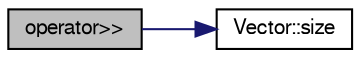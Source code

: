 digraph "operator&gt;&gt;"
{
 // LATEX_PDF_SIZE
  edge [fontname="FreeSans",fontsize="10",labelfontname="FreeSans",labelfontsize="10"];
  node [fontname="FreeSans",fontsize="10",shape=record];
  rankdir="LR";
  Node1 [label="operator\>\>",height=0.2,width=0.4,color="black", fillcolor="grey75", style="filled", fontcolor="black",tooltip="Funkcja przeciazajaca operator wczytywania ze strumienia do wektora, wczytuje sekwencje obiektow zapi..."];
  Node1 -> Node2 [color="midnightblue",fontsize="10",style="solid",fontname="FreeSans"];
  Node2 [label="Vector::size",height=0.2,width=0.4,color="black", fillcolor="white", style="filled",URL="$a00096.html#a196e9eedc9a88a48f64e69e39405fa72",tooltip="Zwraca wielkosc/wymiar wektora w postaci liczby int."];
}
